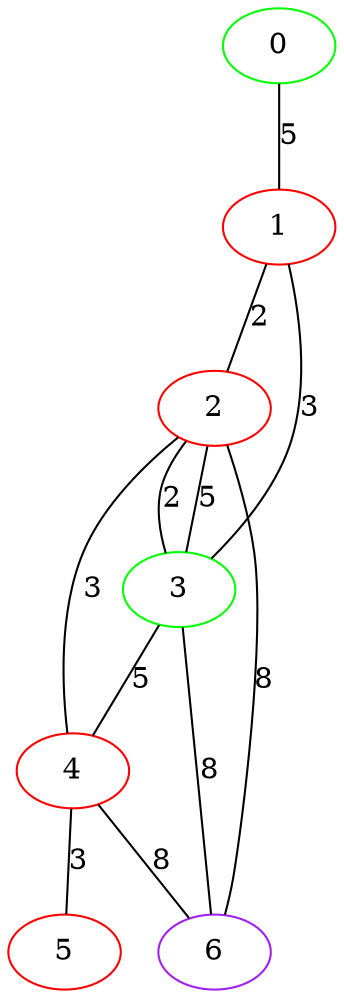 graph "" {
0 [color=green, weight=2];
1 [color=red, weight=1];
2 [color=red, weight=1];
3 [color=green, weight=2];
4 [color=red, weight=1];
5 [color=red, weight=1];
6 [color=purple, weight=4];
0 -- 1  [key=0, label=5];
1 -- 2  [key=0, label=2];
1 -- 3  [key=0, label=3];
2 -- 3  [key=0, label=2];
2 -- 3  [key=1, label=5];
2 -- 4  [key=0, label=3];
2 -- 6  [key=0, label=8];
3 -- 4  [key=0, label=5];
3 -- 6  [key=0, label=8];
4 -- 5  [key=0, label=3];
4 -- 6  [key=0, label=8];
}

